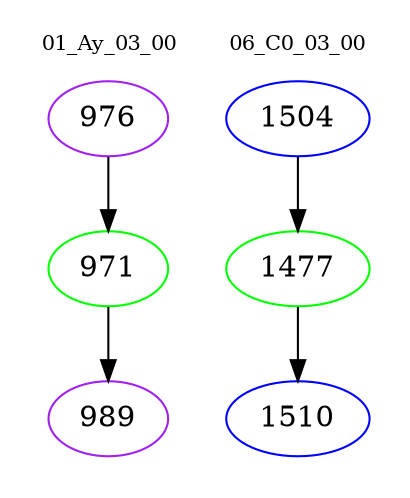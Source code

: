 digraph{
subgraph cluster_0 {
color = white
label = "01_Ay_03_00";
fontsize=10;
T0_976 [label="976", color="purple"]
T0_976 -> T0_971 [color="black"]
T0_971 [label="971", color="green"]
T0_971 -> T0_989 [color="black"]
T0_989 [label="989", color="purple"]
}
subgraph cluster_1 {
color = white
label = "06_C0_03_00";
fontsize=10;
T1_1504 [label="1504", color="blue"]
T1_1504 -> T1_1477 [color="black"]
T1_1477 [label="1477", color="green"]
T1_1477 -> T1_1510 [color="black"]
T1_1510 [label="1510", color="blue"]
}
}

